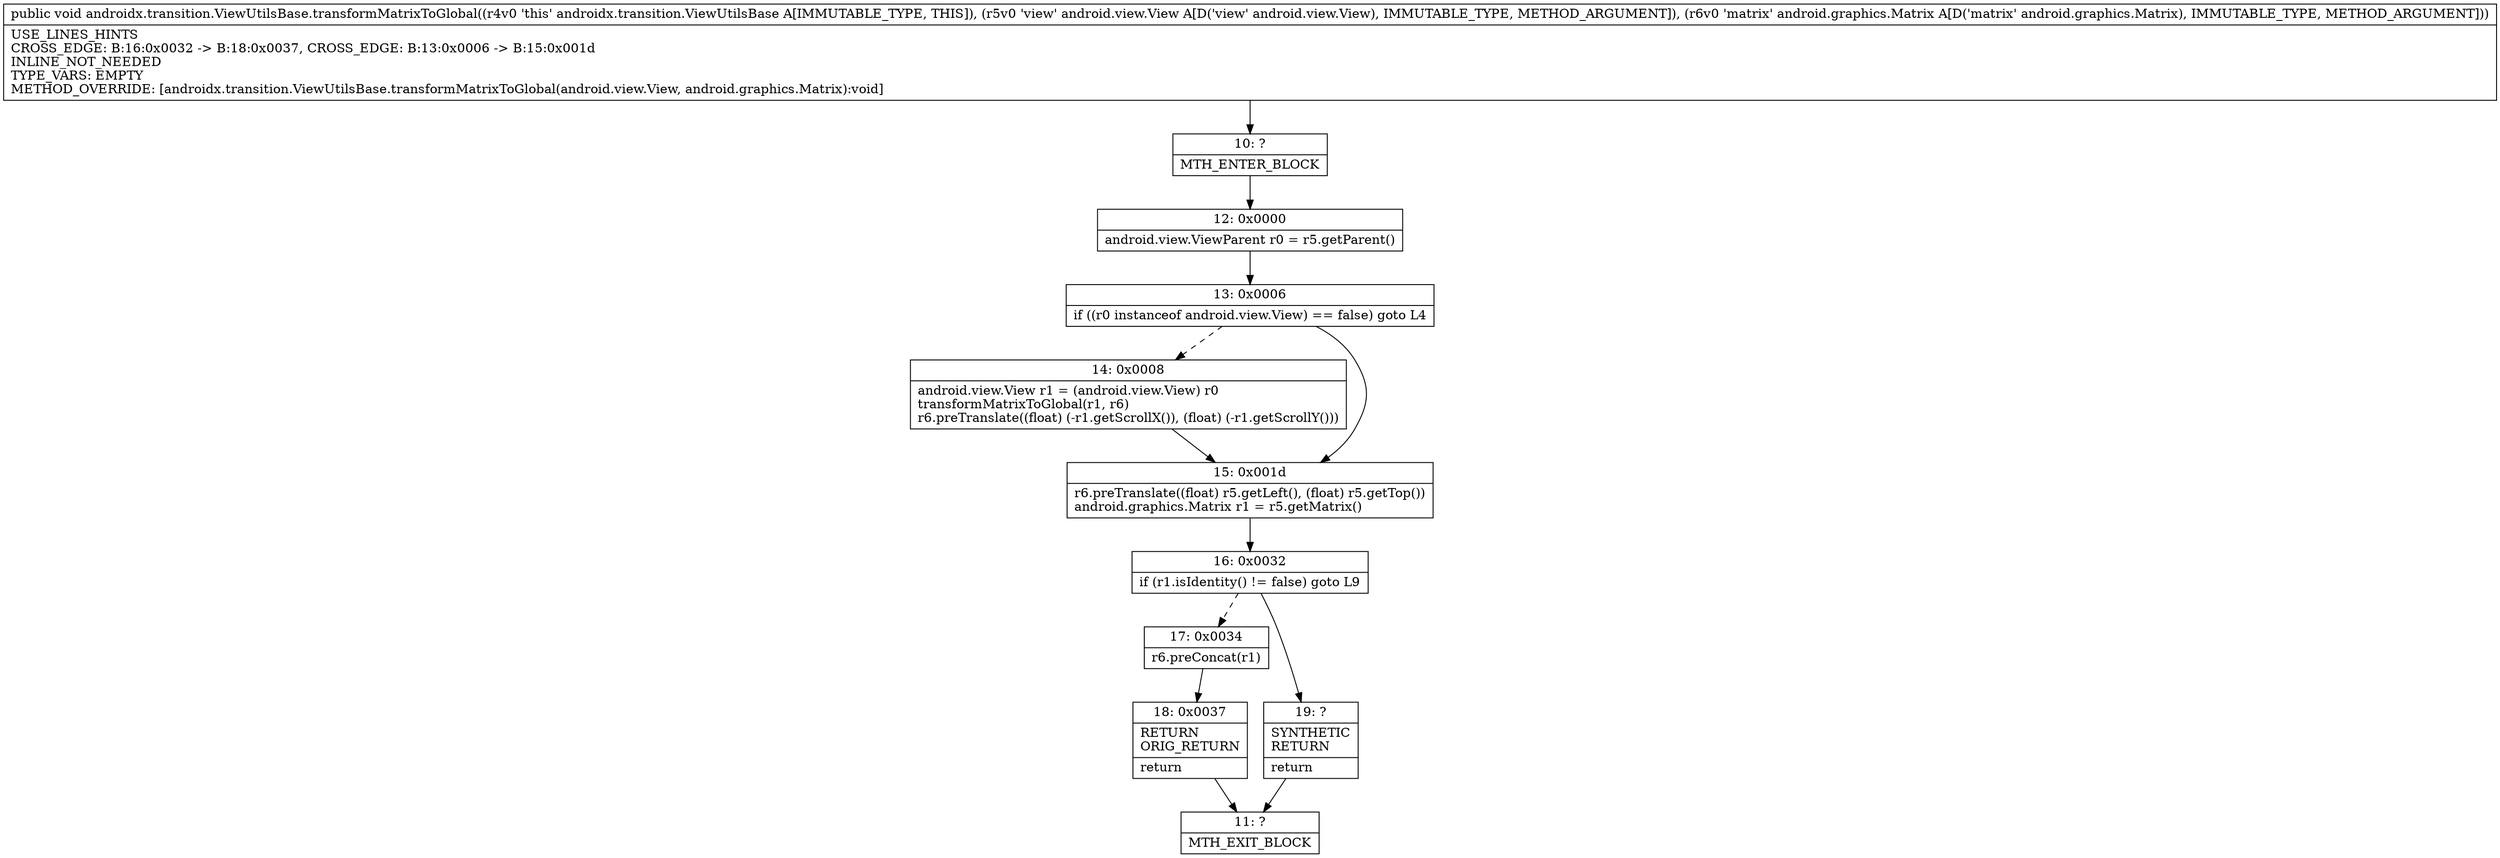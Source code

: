 digraph "CFG forandroidx.transition.ViewUtilsBase.transformMatrixToGlobal(Landroid\/view\/View;Landroid\/graphics\/Matrix;)V" {
Node_10 [shape=record,label="{10\:\ ?|MTH_ENTER_BLOCK\l}"];
Node_12 [shape=record,label="{12\:\ 0x0000|android.view.ViewParent r0 = r5.getParent()\l}"];
Node_13 [shape=record,label="{13\:\ 0x0006|if ((r0 instanceof android.view.View) == false) goto L4\l}"];
Node_14 [shape=record,label="{14\:\ 0x0008|android.view.View r1 = (android.view.View) r0\ltransformMatrixToGlobal(r1, r6)\lr6.preTranslate((float) (\-r1.getScrollX()), (float) (\-r1.getScrollY()))\l}"];
Node_15 [shape=record,label="{15\:\ 0x001d|r6.preTranslate((float) r5.getLeft(), (float) r5.getTop())\landroid.graphics.Matrix r1 = r5.getMatrix()\l}"];
Node_16 [shape=record,label="{16\:\ 0x0032|if (r1.isIdentity() != false) goto L9\l}"];
Node_17 [shape=record,label="{17\:\ 0x0034|r6.preConcat(r1)\l}"];
Node_18 [shape=record,label="{18\:\ 0x0037|RETURN\lORIG_RETURN\l|return\l}"];
Node_11 [shape=record,label="{11\:\ ?|MTH_EXIT_BLOCK\l}"];
Node_19 [shape=record,label="{19\:\ ?|SYNTHETIC\lRETURN\l|return\l}"];
MethodNode[shape=record,label="{public void androidx.transition.ViewUtilsBase.transformMatrixToGlobal((r4v0 'this' androidx.transition.ViewUtilsBase A[IMMUTABLE_TYPE, THIS]), (r5v0 'view' android.view.View A[D('view' android.view.View), IMMUTABLE_TYPE, METHOD_ARGUMENT]), (r6v0 'matrix' android.graphics.Matrix A[D('matrix' android.graphics.Matrix), IMMUTABLE_TYPE, METHOD_ARGUMENT]))  | USE_LINES_HINTS\lCROSS_EDGE: B:16:0x0032 \-\> B:18:0x0037, CROSS_EDGE: B:13:0x0006 \-\> B:15:0x001d\lINLINE_NOT_NEEDED\lTYPE_VARS: EMPTY\lMETHOD_OVERRIDE: [androidx.transition.ViewUtilsBase.transformMatrixToGlobal(android.view.View, android.graphics.Matrix):void]\l}"];
MethodNode -> Node_10;Node_10 -> Node_12;
Node_12 -> Node_13;
Node_13 -> Node_14[style=dashed];
Node_13 -> Node_15;
Node_14 -> Node_15;
Node_15 -> Node_16;
Node_16 -> Node_17[style=dashed];
Node_16 -> Node_19;
Node_17 -> Node_18;
Node_18 -> Node_11;
Node_19 -> Node_11;
}


